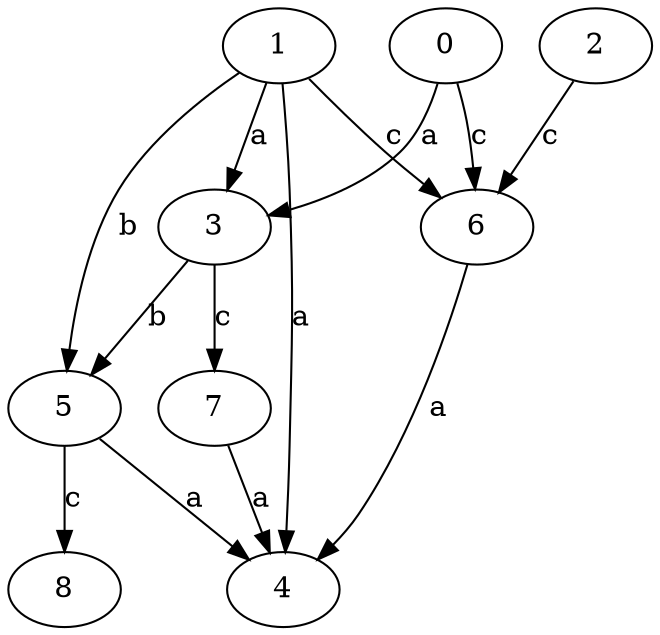 strict digraph  {
0;
2;
1;
3;
4;
5;
6;
7;
8;
0 -> 3  [label=a];
0 -> 6  [label=c];
2 -> 6  [label=c];
1 -> 3  [label=a];
1 -> 4  [label=a];
1 -> 5  [label=b];
1 -> 6  [label=c];
3 -> 5  [label=b];
3 -> 7  [label=c];
5 -> 4  [label=a];
5 -> 8  [label=c];
6 -> 4  [label=a];
7 -> 4  [label=a];
}
